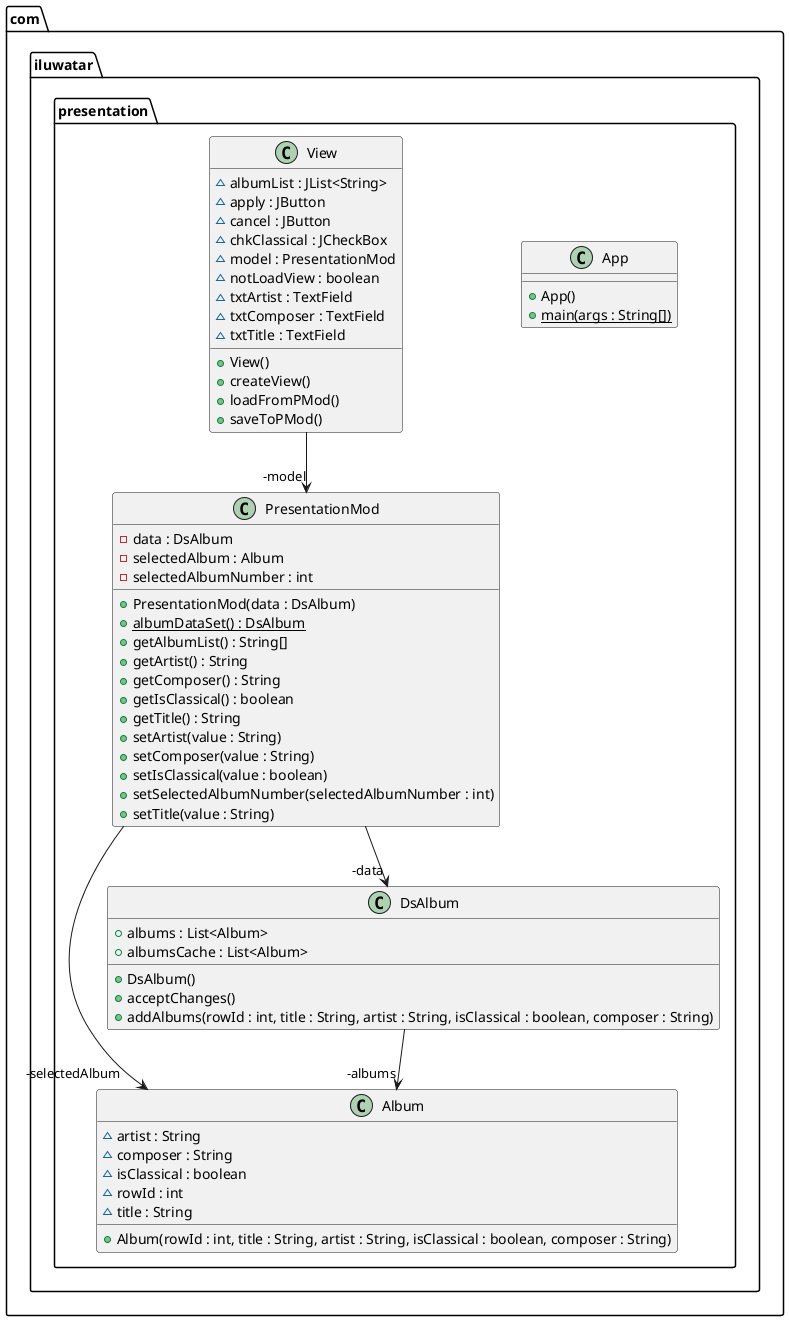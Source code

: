 @startuml
package com.iluwatar.presentation {
  class Album {
    ~ artist : String
    ~ composer : String
    ~ isClassical : boolean
    ~ rowId : int
    ~ title : String
    + Album(rowId : int, title : String, artist : String, isClassical : boolean, composer : String)
  }
  class App {
    + App()
    + main(args : String[]) {static}
  }
  class DsAlbum {
    + albums : List<Album>
    + albumsCache : List<Album>
    + DsAlbum()
    + acceptChanges()
    + addAlbums(rowId : int, title : String, artist : String, isClassical : boolean, composer : String)
  }
  class PresentationMod {
    - data : DsAlbum
    - selectedAlbum : Album
    - selectedAlbumNumber : int
    + PresentationMod(data : DsAlbum)
    + albumDataSet() : DsAlbum {static}
    + getAlbumList() : String[]
    + getArtist() : String
    + getComposer() : String
    + getIsClassical() : boolean
    + getTitle() : String
    + setArtist(value : String)
    + setComposer(value : String)
    + setIsClassical(value : boolean)
    + setSelectedAlbumNumber(selectedAlbumNumber : int)
    + setTitle(value : String)
  }
  class View {
    ~ albumList : JList<String>
    ~ apply : JButton
    ~ cancel : JButton
    ~ chkClassical : JCheckBox
    ~ model : PresentationMod
    ~ notLoadView : boolean
    ~ txtArtist : TextField
    ~ txtComposer : TextField
    ~ txtTitle : TextField
    + View()
    + createView()
    + loadFromPMod()
    + saveToPMod()
  }
}
PresentationMod -->  "-selectedAlbum" Album
View -->  "-model" PresentationMod
DsAlbum -->  "-albums" Album
PresentationMod -->  "-data" DsAlbum
@enduml